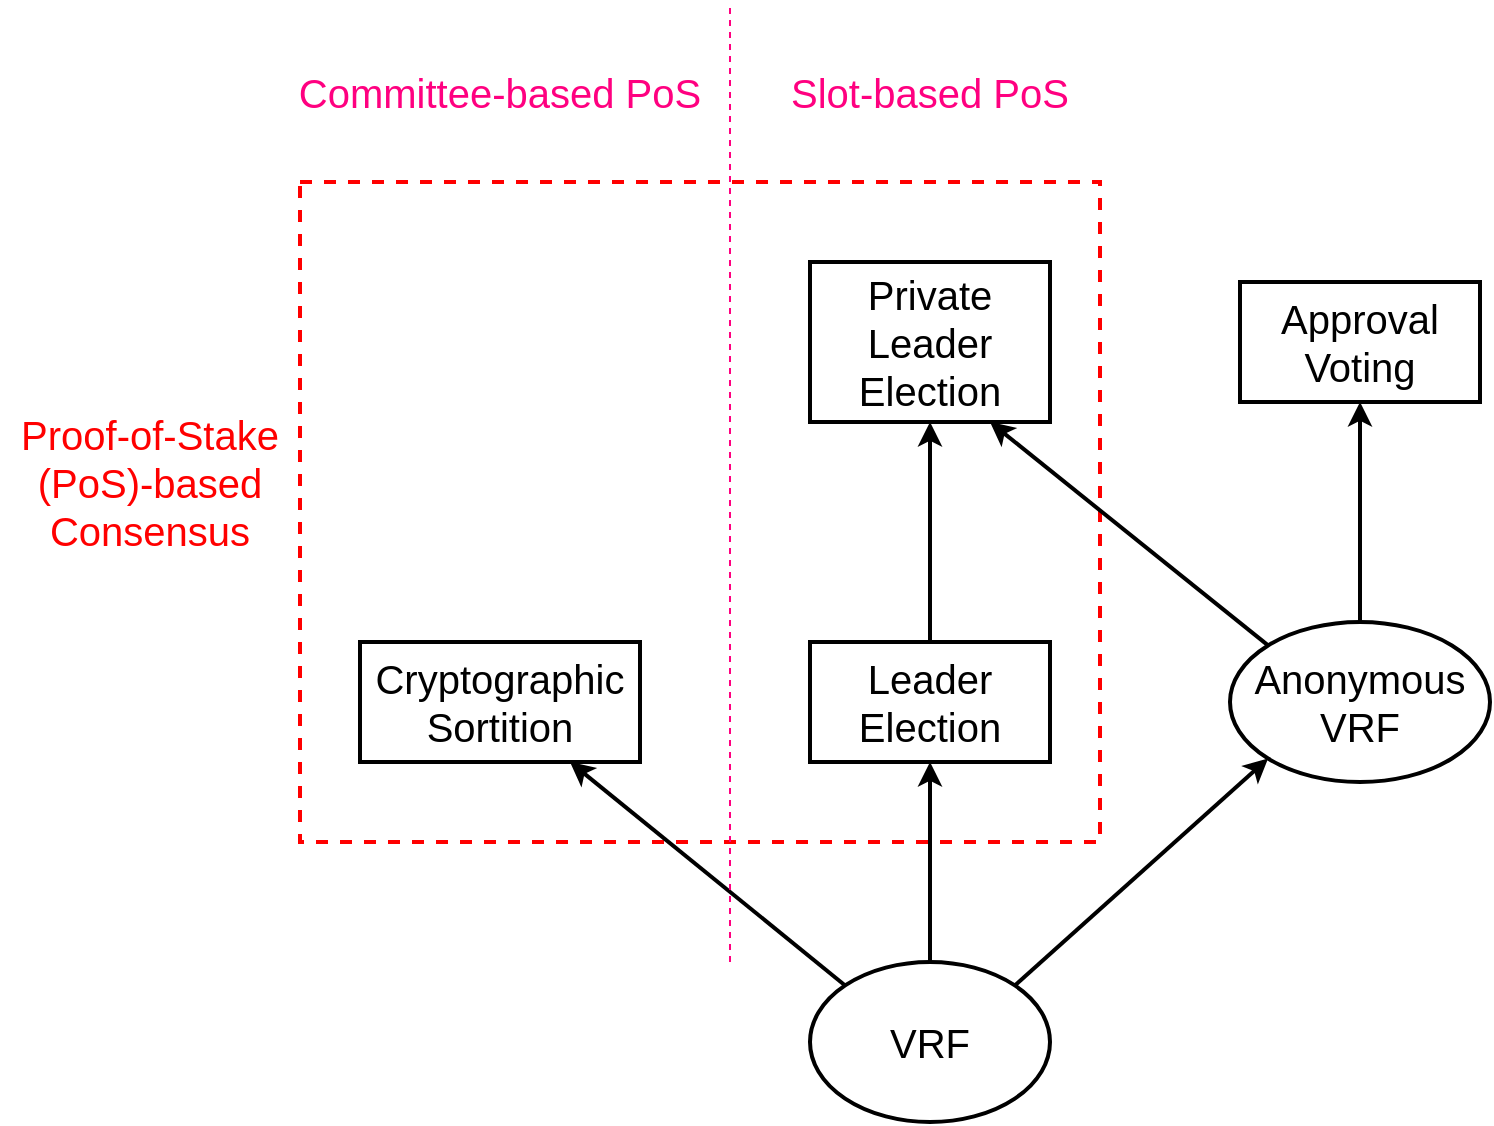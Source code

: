 <mxfile version="13.0.3" type="device"><diagram id="UKejhScLWNGwxRIsjE3Q" name="Page-1"><mxGraphModel dx="2013" dy="2044" grid="1" gridSize="10" guides="1" tooltips="1" connect="1" arrows="1" fold="1" page="1" pageScale="1" pageWidth="827" pageHeight="1169" math="0" shadow="0"><root><mxCell id="0"/><mxCell id="1" parent="0"/><mxCell id="WJyCdTebX0OHNdS_hR1Q-27" value="" style="rounded=0;whiteSpace=wrap;html=1;dashed=1;strokeWidth=2;fontSize=20;strokeColor=#FF0000;" parent="1" vertex="1"><mxGeometry x="85" y="70" width="400" height="330" as="geometry"/></mxCell><mxCell id="WJyCdTebX0OHNdS_hR1Q-1" value="VRF" style="ellipse;whiteSpace=wrap;html=1;fontSize=20;strokeWidth=2;" parent="1" vertex="1"><mxGeometry x="340" y="460" width="120" height="80" as="geometry"/></mxCell><mxCell id="WJyCdTebX0OHNdS_hR1Q-5" value="" style="endArrow=classic;html=1;fontSize=20;exitX=0;exitY=0;exitDx=0;exitDy=0;entryX=0.75;entryY=1;entryDx=0;entryDy=0;strokeWidth=2;" parent="1" source="WJyCdTebX0OHNdS_hR1Q-1" target="WJyCdTebX0OHNdS_hR1Q-12" edge="1"><mxGeometry width="50" height="50" relative="1" as="geometry"><mxPoint x="9.996" y="466.716" as="sourcePoint"/><mxPoint x="238.033" y="354.749" as="targetPoint"/></mxGeometry></mxCell><mxCell id="WJyCdTebX0OHNdS_hR1Q-8" value="" style="endArrow=classic;html=1;fontSize=20;exitX=0.5;exitY=0;exitDx=0;exitDy=0;entryX=0.5;entryY=1;entryDx=0;entryDy=0;strokeWidth=2;" parent="1" source="WJyCdTebX0OHNdS_hR1Q-1" target="WJyCdTebX0OHNdS_hR1Q-13" edge="1"><mxGeometry width="50" height="50" relative="1" as="geometry"><mxPoint x="452.426" y="481.716" as="sourcePoint"/><mxPoint x="400" y="360" as="targetPoint"/></mxGeometry></mxCell><mxCell id="WJyCdTebX0OHNdS_hR1Q-25" style="edgeStyle=orthogonalEdgeStyle;rounded=0;orthogonalLoop=1;jettySize=auto;html=1;exitX=0.5;exitY=0;exitDx=0;exitDy=0;entryX=0.5;entryY=1;entryDx=0;entryDy=0;strokeWidth=2;fontSize=20;" parent="1" source="WJyCdTebX0OHNdS_hR1Q-13" target="WJyCdTebX0OHNdS_hR1Q-18" edge="1"><mxGeometry relative="1" as="geometry"><mxPoint x="400" y="250" as="sourcePoint"/></mxGeometry></mxCell><mxCell id="WJyCdTebX0OHNdS_hR1Q-12" value="&lt;span&gt;Cryptographic Sortition&lt;/span&gt;" style="rounded=0;whiteSpace=wrap;html=1;fontSize=20;strokeWidth=2;" parent="1" vertex="1"><mxGeometry x="115" y="300" width="140" height="60" as="geometry"/></mxCell><mxCell id="WJyCdTebX0OHNdS_hR1Q-13" value="&lt;span&gt;Leader Election&lt;/span&gt;" style="rounded=0;whiteSpace=wrap;html=1;fontSize=20;strokeWidth=2;" parent="1" vertex="1"><mxGeometry x="340" y="300" width="120" height="60" as="geometry"/></mxCell><mxCell id="WJyCdTebX0OHNdS_hR1Q-21" style="edgeStyle=orthogonalEdgeStyle;rounded=0;orthogonalLoop=1;jettySize=auto;html=1;exitX=0.5;exitY=0;exitDx=0;exitDy=0;fontSize=20;entryX=0.5;entryY=1;entryDx=0;entryDy=0;strokeWidth=2;" parent="1" source="WJyCdTebX0OHNdS_hR1Q-14" target="WJyCdTebX0OHNdS_hR1Q-22" edge="1"><mxGeometry relative="1" as="geometry"><mxPoint x="615" y="140" as="targetPoint"/></mxGeometry></mxCell><mxCell id="WJyCdTebX0OHNdS_hR1Q-14" value="Anonymous VRF" style="ellipse;whiteSpace=wrap;html=1;fontSize=20;strokeWidth=2;" parent="1" vertex="1"><mxGeometry x="550" y="290" width="130" height="80" as="geometry"/></mxCell><mxCell id="WJyCdTebX0OHNdS_hR1Q-15" value="" style="endArrow=classic;html=1;fontSize=20;entryX=0;entryY=1;entryDx=0;entryDy=0;exitX=1;exitY=0;exitDx=0;exitDy=0;strokeWidth=2;" parent="1" source="WJyCdTebX0OHNdS_hR1Q-1" target="WJyCdTebX0OHNdS_hR1Q-14" edge="1"><mxGeometry width="50" height="50" relative="1" as="geometry"><mxPoint x="430" y="390" as="sourcePoint"/><mxPoint x="480" y="340" as="targetPoint"/></mxGeometry></mxCell><mxCell id="WJyCdTebX0OHNdS_hR1Q-17" value="" style="endArrow=classic;html=1;fontSize=20;exitX=0;exitY=0;exitDx=0;exitDy=0;entryX=0.75;entryY=1;entryDx=0;entryDy=0;strokeWidth=2;" parent="1" source="WJyCdTebX0OHNdS_hR1Q-14" target="WJyCdTebX0OHNdS_hR1Q-18" edge="1"><mxGeometry width="50" height="50" relative="1" as="geometry"><mxPoint x="410" y="260" as="sourcePoint"/><mxPoint x="440" y="160" as="targetPoint"/></mxGeometry></mxCell><mxCell id="WJyCdTebX0OHNdS_hR1Q-18" value="&lt;span&gt;Private Leader Election&lt;/span&gt;" style="rounded=0;whiteSpace=wrap;html=1;fontSize=20;strokeWidth=2;" parent="1" vertex="1"><mxGeometry x="340" y="110" width="120" height="80" as="geometry"/></mxCell><mxCell id="WJyCdTebX0OHNdS_hR1Q-22" value="&lt;span&gt;Approval Voting&lt;/span&gt;" style="rounded=0;whiteSpace=wrap;html=1;fontSize=20;strokeWidth=2;" parent="1" vertex="1"><mxGeometry x="555" y="120" width="120" height="60" as="geometry"/></mxCell><mxCell id="WJyCdTebX0OHNdS_hR1Q-28" value="Proof-of-Stake (PoS)-based Consensus" style="text;html=1;strokeColor=none;fillColor=none;align=center;verticalAlign=middle;whiteSpace=wrap;rounded=0;dashed=1;fontSize=20;fontColor=#FF0000;" parent="1" vertex="1"><mxGeometry x="-65" y="180" width="150" height="80" as="geometry"/></mxCell><mxCell id="9ien8sq_N8SGjcZP7NaV-1" value="&lt;font style=&quot;font-size: 20px&quot;&gt;Committee-based PoS&lt;/font&gt;" style="text;html=1;strokeColor=none;fillColor=none;align=center;verticalAlign=middle;whiteSpace=wrap;rounded=0;fontColor=#FF0080;" parent="1" vertex="1"><mxGeometry x="80" y="10" width="210" height="30" as="geometry"/></mxCell><mxCell id="9ien8sq_N8SGjcZP7NaV-2" value="&lt;font style=&quot;font-size: 20px&quot;&gt;Slot-based PoS&lt;/font&gt;" style="text;html=1;strokeColor=none;fillColor=none;align=center;verticalAlign=middle;whiteSpace=wrap;rounded=0;fontColor=#FF0080;" parent="1" vertex="1"><mxGeometry x="315" y="10" width="170" height="30" as="geometry"/></mxCell><mxCell id="9ien8sq_N8SGjcZP7NaV-3" value="" style="endArrow=none;dashed=1;html=1;fontColor=#FF0080;strokeWidth=1;strokeColor=#FF0080;" parent="1" edge="1"><mxGeometry width="50" height="50" relative="1" as="geometry"><mxPoint x="300" y="460" as="sourcePoint"/><mxPoint x="300" y="-20" as="targetPoint"/></mxGeometry></mxCell></root></mxGraphModel></diagram></mxfile>